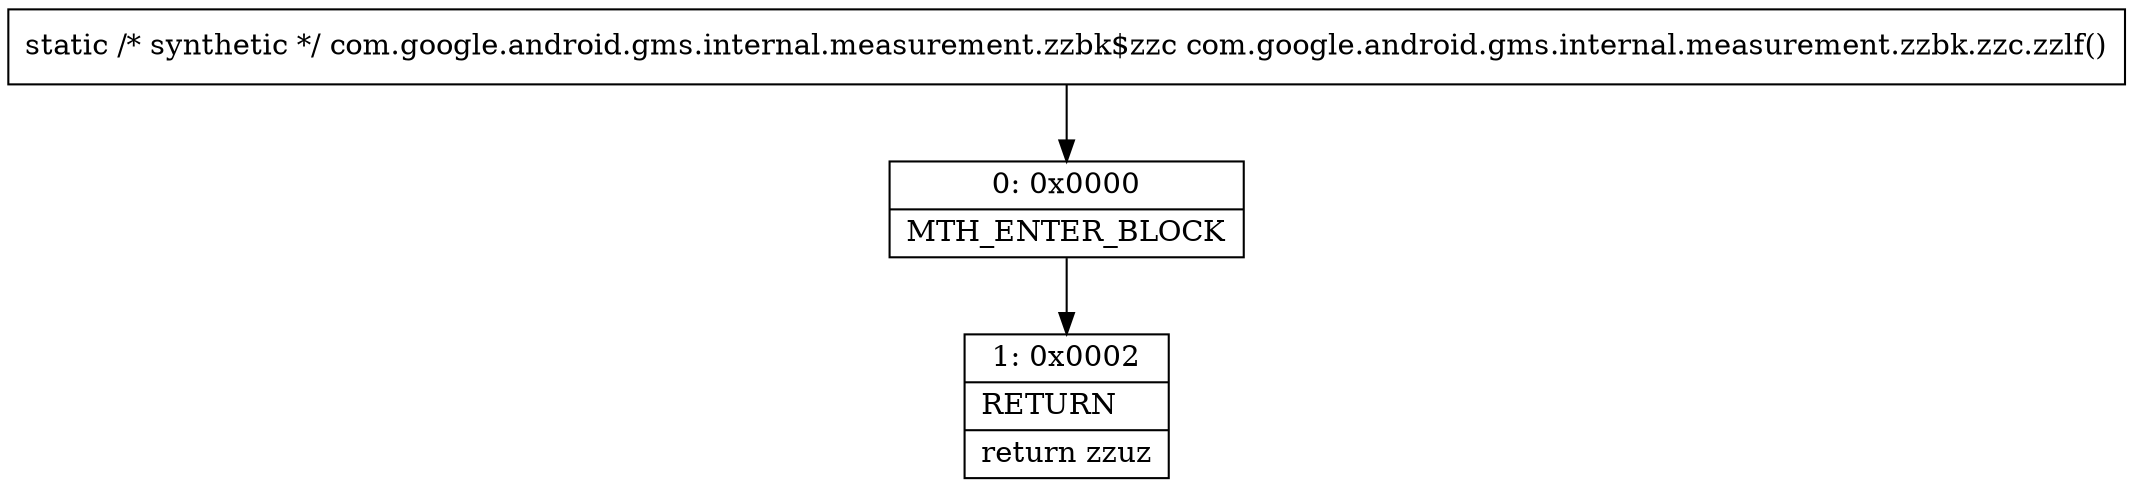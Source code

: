 digraph "CFG forcom.google.android.gms.internal.measurement.zzbk.zzc.zzlf()Lcom\/google\/android\/gms\/internal\/measurement\/zzbk$zzc;" {
Node_0 [shape=record,label="{0\:\ 0x0000|MTH_ENTER_BLOCK\l}"];
Node_1 [shape=record,label="{1\:\ 0x0002|RETURN\l|return zzuz\l}"];
MethodNode[shape=record,label="{static \/* synthetic *\/ com.google.android.gms.internal.measurement.zzbk$zzc com.google.android.gms.internal.measurement.zzbk.zzc.zzlf() }"];
MethodNode -> Node_0;
Node_0 -> Node_1;
}


